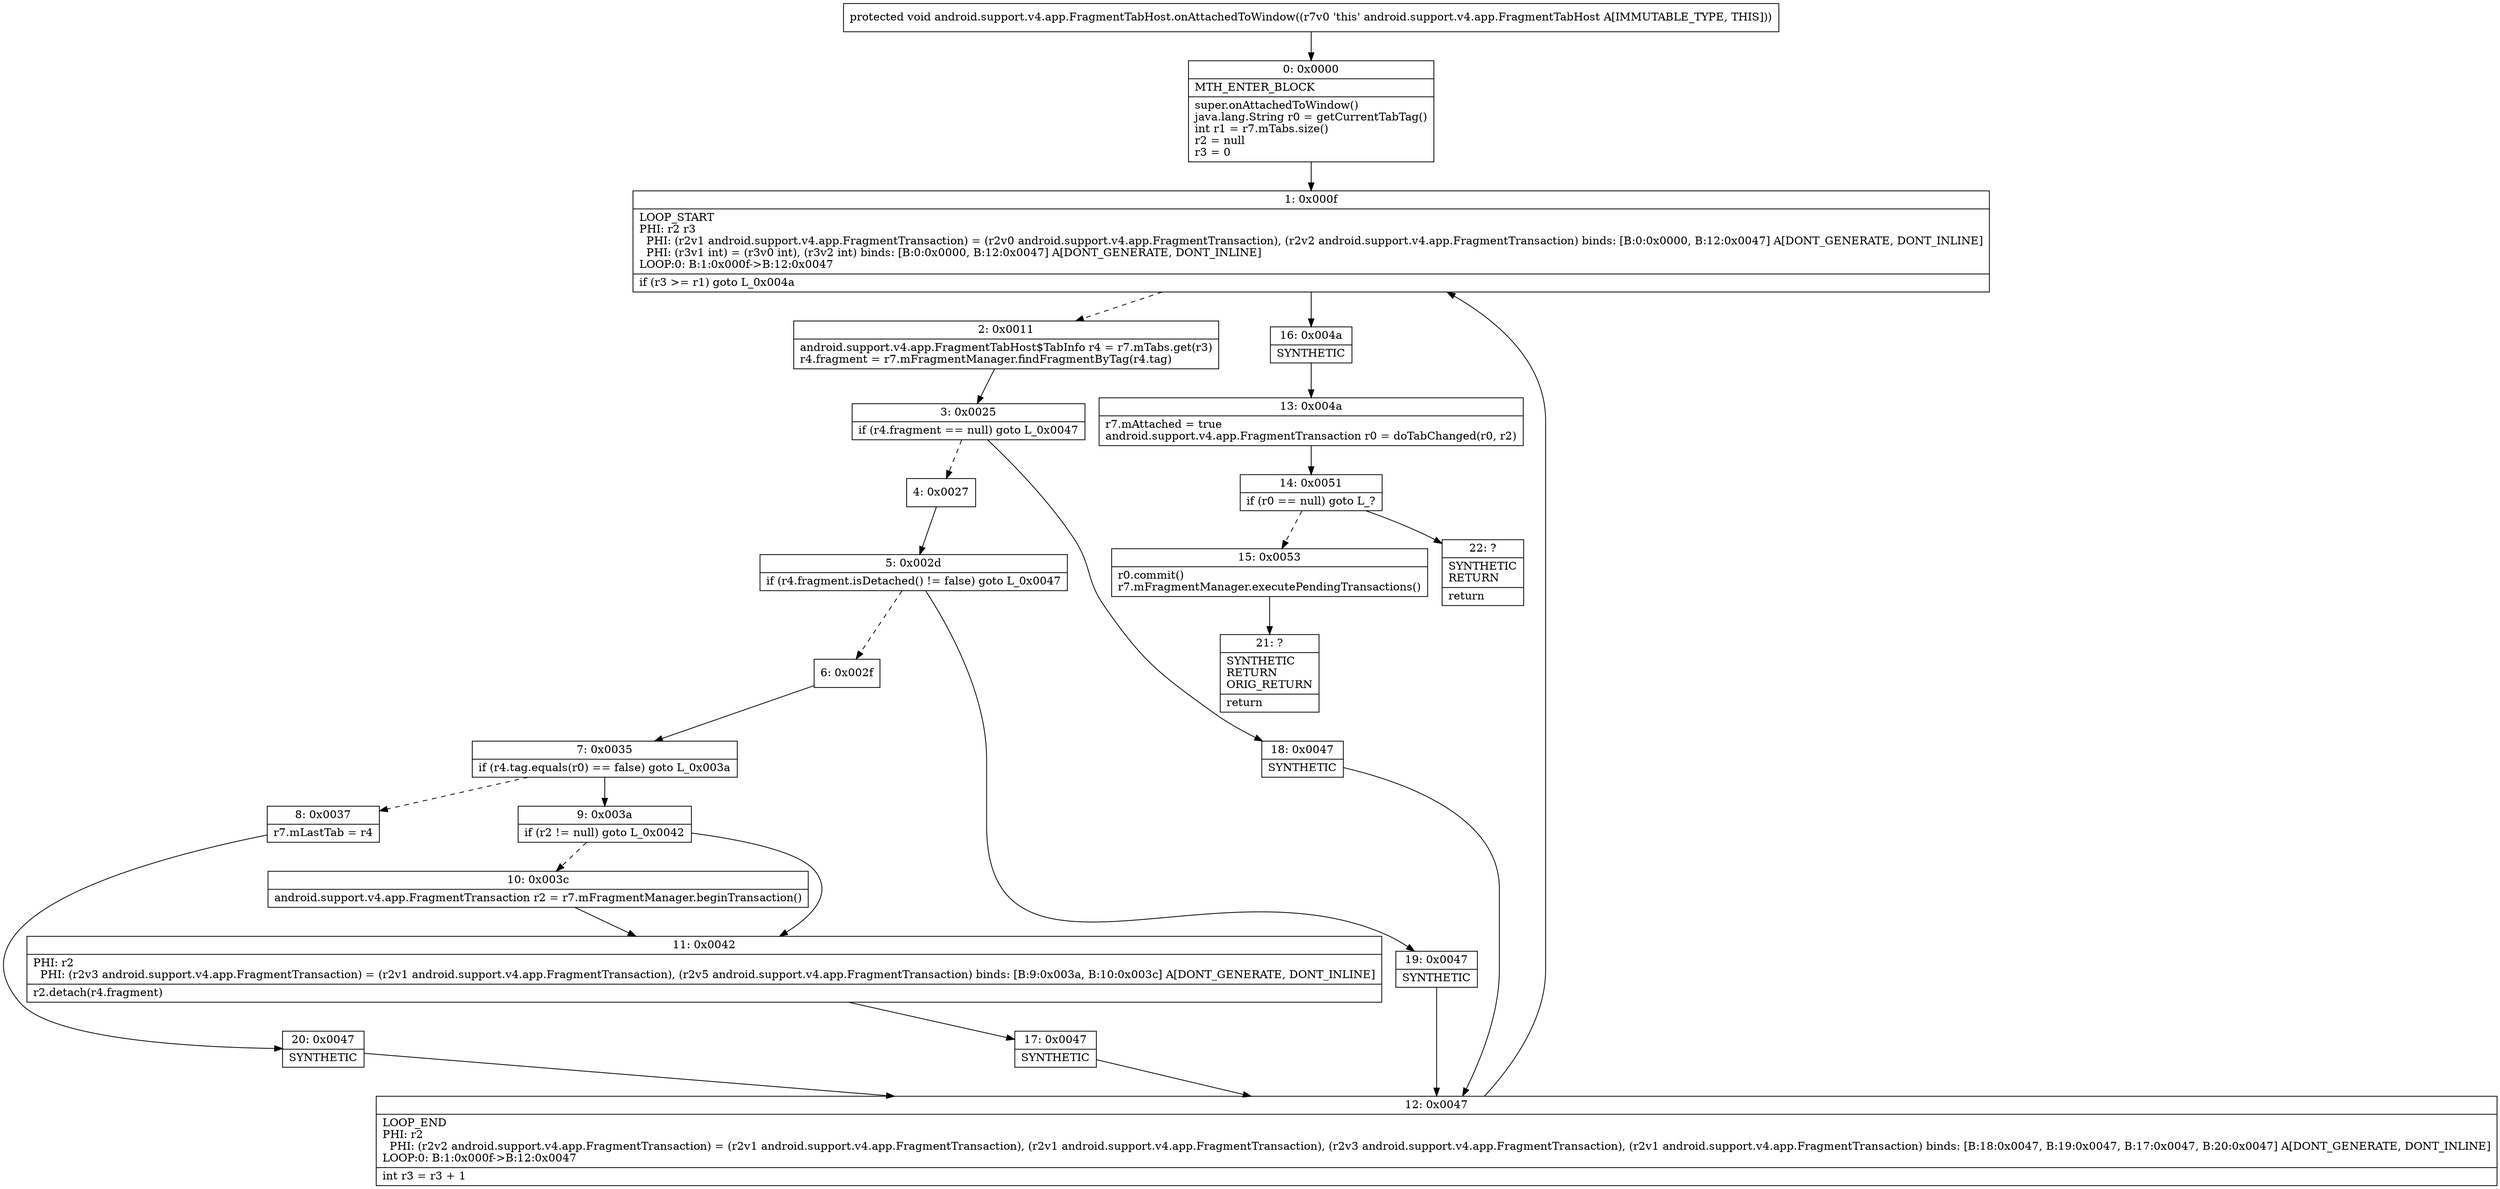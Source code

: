 digraph "CFG forandroid.support.v4.app.FragmentTabHost.onAttachedToWindow()V" {
Node_0 [shape=record,label="{0\:\ 0x0000|MTH_ENTER_BLOCK\l|super.onAttachedToWindow()\ljava.lang.String r0 = getCurrentTabTag()\lint r1 = r7.mTabs.size()\lr2 = null\lr3 = 0\l}"];
Node_1 [shape=record,label="{1\:\ 0x000f|LOOP_START\lPHI: r2 r3 \l  PHI: (r2v1 android.support.v4.app.FragmentTransaction) = (r2v0 android.support.v4.app.FragmentTransaction), (r2v2 android.support.v4.app.FragmentTransaction) binds: [B:0:0x0000, B:12:0x0047] A[DONT_GENERATE, DONT_INLINE]\l  PHI: (r3v1 int) = (r3v0 int), (r3v2 int) binds: [B:0:0x0000, B:12:0x0047] A[DONT_GENERATE, DONT_INLINE]\lLOOP:0: B:1:0x000f\-\>B:12:0x0047\l|if (r3 \>= r1) goto L_0x004a\l}"];
Node_2 [shape=record,label="{2\:\ 0x0011|android.support.v4.app.FragmentTabHost$TabInfo r4 = r7.mTabs.get(r3)\lr4.fragment = r7.mFragmentManager.findFragmentByTag(r4.tag)\l}"];
Node_3 [shape=record,label="{3\:\ 0x0025|if (r4.fragment == null) goto L_0x0047\l}"];
Node_4 [shape=record,label="{4\:\ 0x0027}"];
Node_5 [shape=record,label="{5\:\ 0x002d|if (r4.fragment.isDetached() != false) goto L_0x0047\l}"];
Node_6 [shape=record,label="{6\:\ 0x002f}"];
Node_7 [shape=record,label="{7\:\ 0x0035|if (r4.tag.equals(r0) == false) goto L_0x003a\l}"];
Node_8 [shape=record,label="{8\:\ 0x0037|r7.mLastTab = r4\l}"];
Node_9 [shape=record,label="{9\:\ 0x003a|if (r2 != null) goto L_0x0042\l}"];
Node_10 [shape=record,label="{10\:\ 0x003c|android.support.v4.app.FragmentTransaction r2 = r7.mFragmentManager.beginTransaction()\l}"];
Node_11 [shape=record,label="{11\:\ 0x0042|PHI: r2 \l  PHI: (r2v3 android.support.v4.app.FragmentTransaction) = (r2v1 android.support.v4.app.FragmentTransaction), (r2v5 android.support.v4.app.FragmentTransaction) binds: [B:9:0x003a, B:10:0x003c] A[DONT_GENERATE, DONT_INLINE]\l|r2.detach(r4.fragment)\l}"];
Node_12 [shape=record,label="{12\:\ 0x0047|LOOP_END\lPHI: r2 \l  PHI: (r2v2 android.support.v4.app.FragmentTransaction) = (r2v1 android.support.v4.app.FragmentTransaction), (r2v1 android.support.v4.app.FragmentTransaction), (r2v3 android.support.v4.app.FragmentTransaction), (r2v1 android.support.v4.app.FragmentTransaction) binds: [B:18:0x0047, B:19:0x0047, B:17:0x0047, B:20:0x0047] A[DONT_GENERATE, DONT_INLINE]\lLOOP:0: B:1:0x000f\-\>B:12:0x0047\l|int r3 = r3 + 1\l}"];
Node_13 [shape=record,label="{13\:\ 0x004a|r7.mAttached = true\landroid.support.v4.app.FragmentTransaction r0 = doTabChanged(r0, r2)\l}"];
Node_14 [shape=record,label="{14\:\ 0x0051|if (r0 == null) goto L_?\l}"];
Node_15 [shape=record,label="{15\:\ 0x0053|r0.commit()\lr7.mFragmentManager.executePendingTransactions()\l}"];
Node_16 [shape=record,label="{16\:\ 0x004a|SYNTHETIC\l}"];
Node_17 [shape=record,label="{17\:\ 0x0047|SYNTHETIC\l}"];
Node_18 [shape=record,label="{18\:\ 0x0047|SYNTHETIC\l}"];
Node_19 [shape=record,label="{19\:\ 0x0047|SYNTHETIC\l}"];
Node_20 [shape=record,label="{20\:\ 0x0047|SYNTHETIC\l}"];
Node_21 [shape=record,label="{21\:\ ?|SYNTHETIC\lRETURN\lORIG_RETURN\l|return\l}"];
Node_22 [shape=record,label="{22\:\ ?|SYNTHETIC\lRETURN\l|return\l}"];
MethodNode[shape=record,label="{protected void android.support.v4.app.FragmentTabHost.onAttachedToWindow((r7v0 'this' android.support.v4.app.FragmentTabHost A[IMMUTABLE_TYPE, THIS])) }"];
MethodNode -> Node_0;
Node_0 -> Node_1;
Node_1 -> Node_2[style=dashed];
Node_1 -> Node_16;
Node_2 -> Node_3;
Node_3 -> Node_4[style=dashed];
Node_3 -> Node_18;
Node_4 -> Node_5;
Node_5 -> Node_6[style=dashed];
Node_5 -> Node_19;
Node_6 -> Node_7;
Node_7 -> Node_8[style=dashed];
Node_7 -> Node_9;
Node_8 -> Node_20;
Node_9 -> Node_10[style=dashed];
Node_9 -> Node_11;
Node_10 -> Node_11;
Node_11 -> Node_17;
Node_12 -> Node_1;
Node_13 -> Node_14;
Node_14 -> Node_15[style=dashed];
Node_14 -> Node_22;
Node_15 -> Node_21;
Node_16 -> Node_13;
Node_17 -> Node_12;
Node_18 -> Node_12;
Node_19 -> Node_12;
Node_20 -> Node_12;
}


